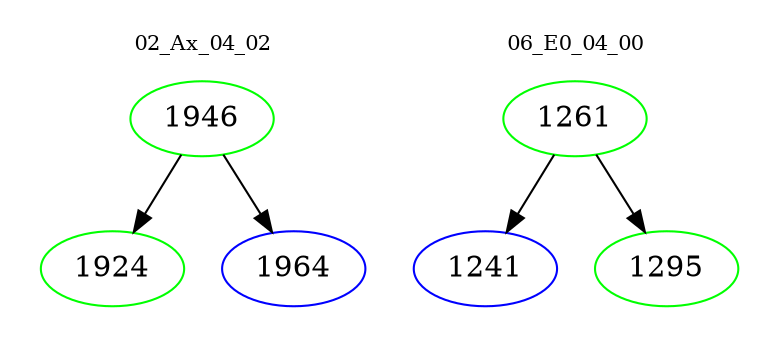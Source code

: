 digraph{
subgraph cluster_0 {
color = white
label = "02_Ax_04_02";
fontsize=10;
T0_1946 [label="1946", color="green"]
T0_1946 -> T0_1924 [color="black"]
T0_1924 [label="1924", color="green"]
T0_1946 -> T0_1964 [color="black"]
T0_1964 [label="1964", color="blue"]
}
subgraph cluster_1 {
color = white
label = "06_E0_04_00";
fontsize=10;
T1_1261 [label="1261", color="green"]
T1_1261 -> T1_1241 [color="black"]
T1_1241 [label="1241", color="blue"]
T1_1261 -> T1_1295 [color="black"]
T1_1295 [label="1295", color="green"]
}
}
